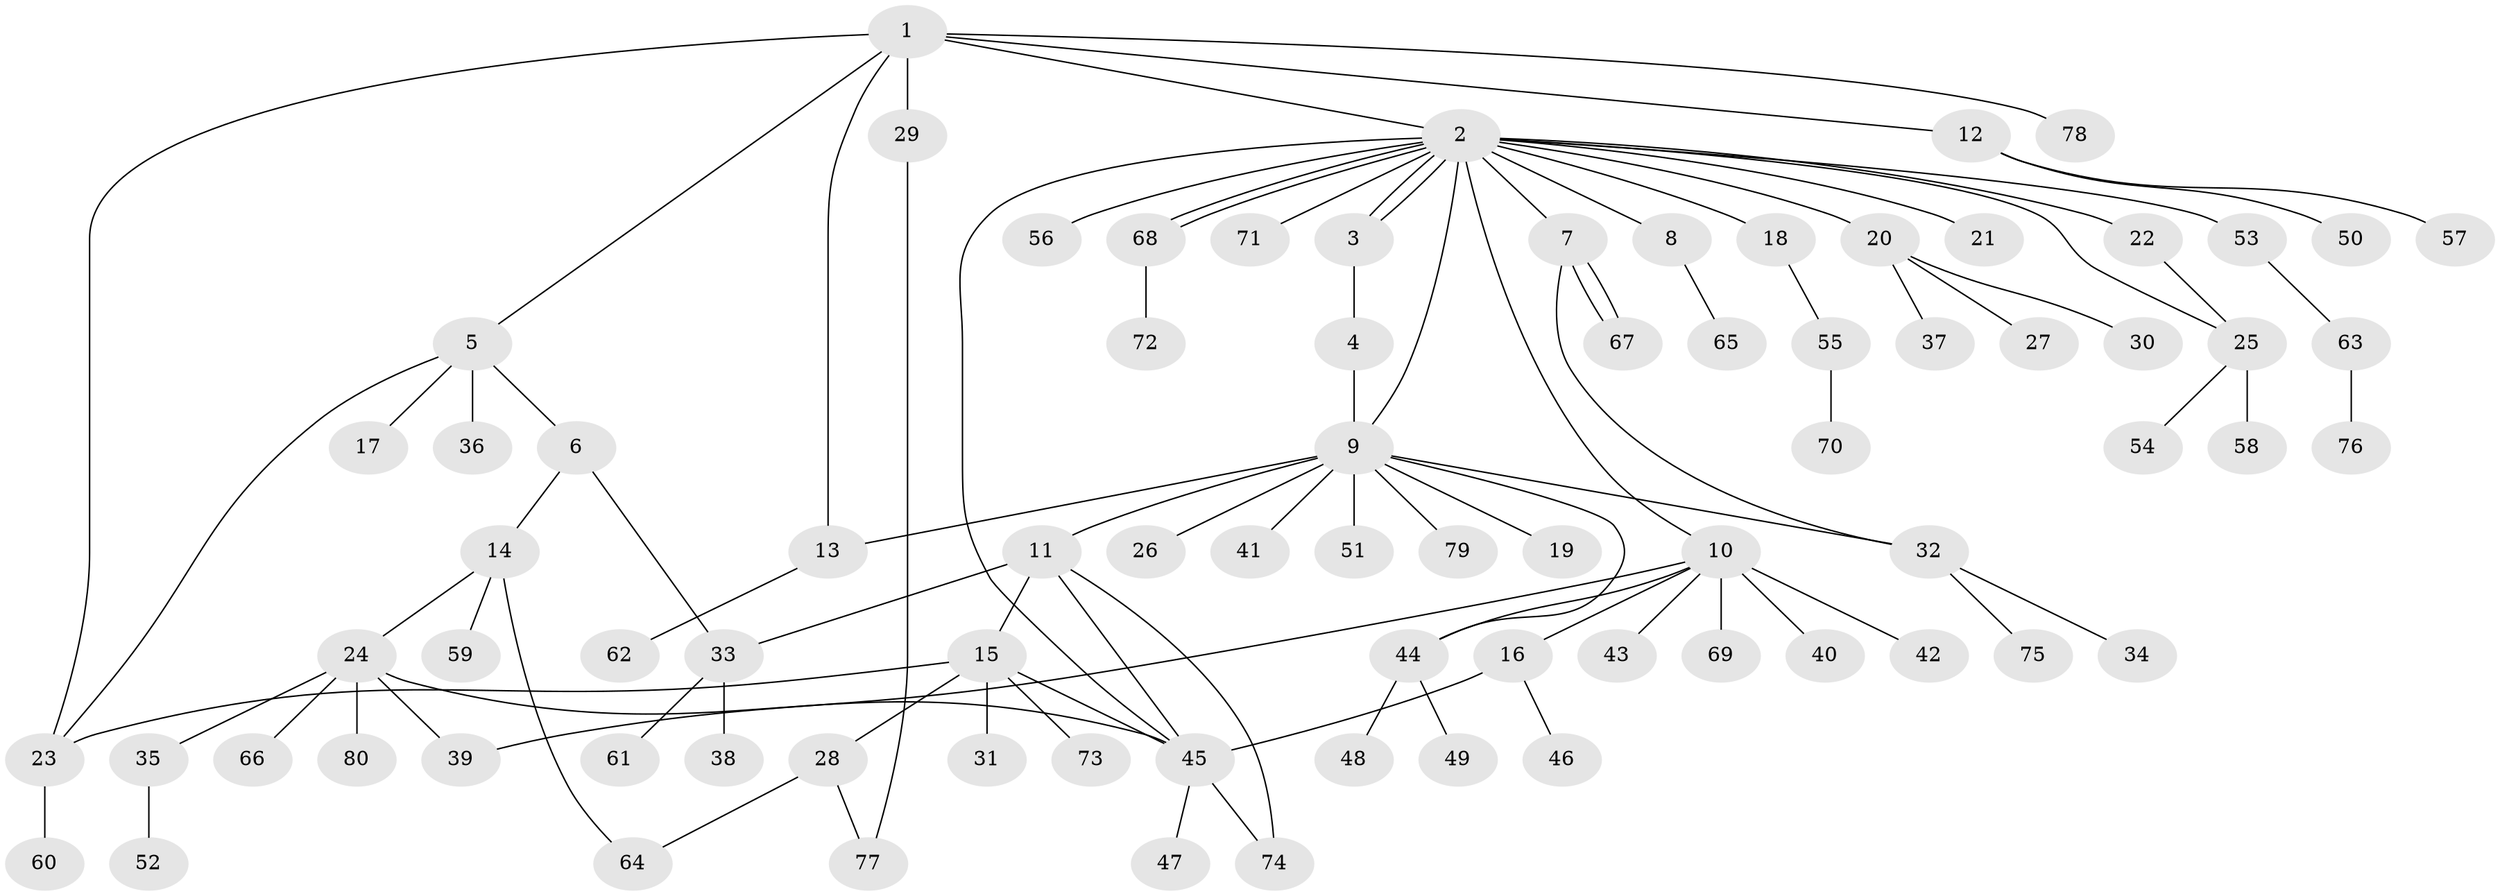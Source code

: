 // Generated by graph-tools (version 1.1) at 2025/26/03/09/25 03:26:08]
// undirected, 80 vertices, 98 edges
graph export_dot {
graph [start="1"]
  node [color=gray90,style=filled];
  1;
  2;
  3;
  4;
  5;
  6;
  7;
  8;
  9;
  10;
  11;
  12;
  13;
  14;
  15;
  16;
  17;
  18;
  19;
  20;
  21;
  22;
  23;
  24;
  25;
  26;
  27;
  28;
  29;
  30;
  31;
  32;
  33;
  34;
  35;
  36;
  37;
  38;
  39;
  40;
  41;
  42;
  43;
  44;
  45;
  46;
  47;
  48;
  49;
  50;
  51;
  52;
  53;
  54;
  55;
  56;
  57;
  58;
  59;
  60;
  61;
  62;
  63;
  64;
  65;
  66;
  67;
  68;
  69;
  70;
  71;
  72;
  73;
  74;
  75;
  76;
  77;
  78;
  79;
  80;
  1 -- 2;
  1 -- 5;
  1 -- 12;
  1 -- 13;
  1 -- 23;
  1 -- 29;
  1 -- 78;
  2 -- 3;
  2 -- 3;
  2 -- 7;
  2 -- 8;
  2 -- 9;
  2 -- 10;
  2 -- 18;
  2 -- 20;
  2 -- 21;
  2 -- 22;
  2 -- 25;
  2 -- 45;
  2 -- 53;
  2 -- 56;
  2 -- 68;
  2 -- 68;
  2 -- 71;
  3 -- 4;
  4 -- 9;
  5 -- 6;
  5 -- 17;
  5 -- 23;
  5 -- 36;
  6 -- 14;
  6 -- 33;
  7 -- 32;
  7 -- 67;
  7 -- 67;
  8 -- 65;
  9 -- 11;
  9 -- 13;
  9 -- 19;
  9 -- 26;
  9 -- 32;
  9 -- 41;
  9 -- 44;
  9 -- 51;
  9 -- 79;
  10 -- 16;
  10 -- 39;
  10 -- 40;
  10 -- 42;
  10 -- 43;
  10 -- 44;
  10 -- 69;
  11 -- 15;
  11 -- 33;
  11 -- 45;
  11 -- 74;
  12 -- 50;
  12 -- 57;
  13 -- 62;
  14 -- 24;
  14 -- 59;
  14 -- 64;
  15 -- 23;
  15 -- 28;
  15 -- 31;
  15 -- 45;
  15 -- 73;
  16 -- 45;
  16 -- 46;
  18 -- 55;
  20 -- 27;
  20 -- 30;
  20 -- 37;
  22 -- 25;
  23 -- 60;
  24 -- 35;
  24 -- 39;
  24 -- 45;
  24 -- 66;
  24 -- 80;
  25 -- 54;
  25 -- 58;
  28 -- 64;
  28 -- 77;
  29 -- 77;
  32 -- 34;
  32 -- 75;
  33 -- 38;
  33 -- 61;
  35 -- 52;
  44 -- 48;
  44 -- 49;
  45 -- 47;
  45 -- 74;
  53 -- 63;
  55 -- 70;
  63 -- 76;
  68 -- 72;
}

